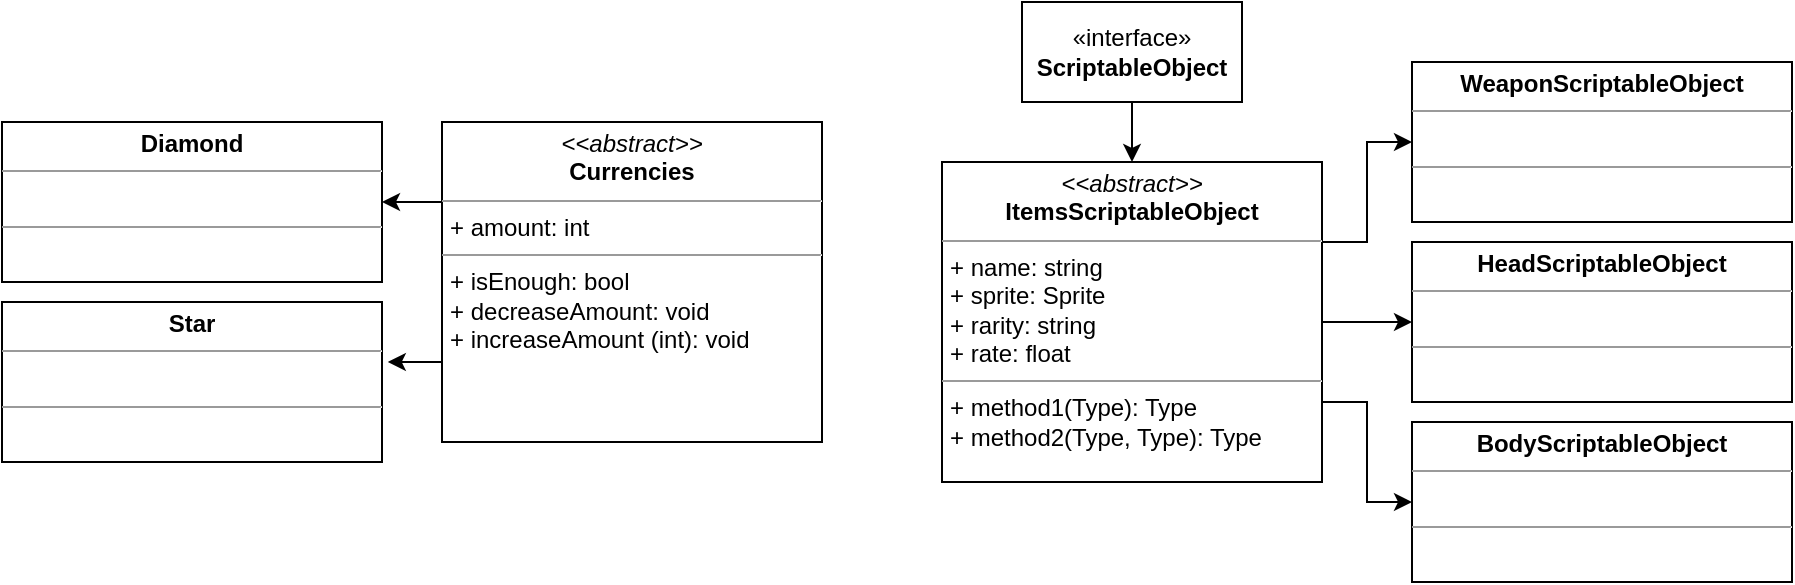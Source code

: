 <mxfile version="22.1.18" type="device">
  <diagram id="Gvc8QnW6QOifKobUon8Y" name="Page-1">
    <mxGraphModel dx="1900" dy="621" grid="1" gridSize="10" guides="1" tooltips="1" connect="1" arrows="1" fold="1" page="1" pageScale="1" pageWidth="850" pageHeight="1100" background="none" math="0" shadow="0">
      <root>
        <mxCell id="0" />
        <mxCell id="1" parent="0" />
        <mxCell id="C9aYE44OSVpwa3tP8DsQ-17" style="edgeStyle=orthogonalEdgeStyle;rounded=0;orthogonalLoop=1;jettySize=auto;html=1;exitX=1;exitY=0.25;exitDx=0;exitDy=0;entryX=0;entryY=0.5;entryDx=0;entryDy=0;" edge="1" parent="1" source="C9aYE44OSVpwa3tP8DsQ-9" target="C9aYE44OSVpwa3tP8DsQ-15">
          <mxGeometry relative="1" as="geometry" />
        </mxCell>
        <mxCell id="C9aYE44OSVpwa3tP8DsQ-19" style="edgeStyle=orthogonalEdgeStyle;rounded=0;orthogonalLoop=1;jettySize=auto;html=1;exitX=1;exitY=0.5;exitDx=0;exitDy=0;entryX=0;entryY=0.5;entryDx=0;entryDy=0;" edge="1" parent="1" source="C9aYE44OSVpwa3tP8DsQ-9" target="C9aYE44OSVpwa3tP8DsQ-10">
          <mxGeometry relative="1" as="geometry" />
        </mxCell>
        <mxCell id="C9aYE44OSVpwa3tP8DsQ-20" style="edgeStyle=orthogonalEdgeStyle;rounded=0;orthogonalLoop=1;jettySize=auto;html=1;exitX=1;exitY=0.75;exitDx=0;exitDy=0;entryX=0;entryY=0.5;entryDx=0;entryDy=0;" edge="1" parent="1" source="C9aYE44OSVpwa3tP8DsQ-9" target="C9aYE44OSVpwa3tP8DsQ-14">
          <mxGeometry relative="1" as="geometry" />
        </mxCell>
        <mxCell id="C9aYE44OSVpwa3tP8DsQ-9" value="&lt;p style=&quot;margin:0px;margin-top:4px;text-align:center;&quot;&gt;&lt;i&gt;&amp;lt;&amp;lt;abstract&amp;gt;&amp;gt;&lt;/i&gt;&lt;br&gt;&lt;b&gt;ItemsScriptableObject&lt;/b&gt;&lt;/p&gt;&lt;hr size=&quot;1&quot;&gt;&lt;p style=&quot;margin:0px;margin-left:4px;&quot;&gt;+ name: string&lt;/p&gt;&lt;p style=&quot;margin:0px;margin-left:4px;&quot;&gt;+ sprite: Sprite&lt;br&gt;+ rarity: string&lt;/p&gt;&lt;p style=&quot;margin:0px;margin-left:4px;&quot;&gt;+ rate: float&lt;/p&gt;&lt;hr size=&quot;1&quot;&gt;&lt;p style=&quot;margin:0px;margin-left:4px;&quot;&gt;+ method1(Type): Type&lt;br&gt;+ method2(Type, Type): Type&lt;/p&gt;" style="verticalAlign=top;align=left;overflow=fill;fontSize=12;fontFamily=Helvetica;html=1;whiteSpace=wrap;" vertex="1" parent="1">
          <mxGeometry x="410" y="180" width="190" height="160" as="geometry" />
        </mxCell>
        <mxCell id="C9aYE44OSVpwa3tP8DsQ-10" value="&lt;p style=&quot;margin:0px;margin-top:4px;text-align:center;&quot;&gt;&lt;b style=&quot;border-color: var(--border-color);&quot;&gt;HeadScriptableObject&lt;/b&gt;&lt;br&gt;&lt;/p&gt;&lt;hr size=&quot;1&quot;&gt;&lt;p style=&quot;margin:0px;margin-left:4px;&quot;&gt;&lt;br&gt;&lt;/p&gt;&lt;hr size=&quot;1&quot;&gt;&lt;p style=&quot;margin:0px;margin-left:4px;&quot;&gt;&lt;br&gt;&lt;/p&gt;" style="verticalAlign=top;align=left;overflow=fill;fontSize=12;fontFamily=Helvetica;html=1;whiteSpace=wrap;" vertex="1" parent="1">
          <mxGeometry x="645" y="220" width="190" height="80" as="geometry" />
        </mxCell>
        <mxCell id="C9aYE44OSVpwa3tP8DsQ-13" style="edgeStyle=orthogonalEdgeStyle;rounded=0;orthogonalLoop=1;jettySize=auto;html=1;exitX=0.5;exitY=1;exitDx=0;exitDy=0;entryX=0.5;entryY=0;entryDx=0;entryDy=0;" edge="1" parent="1" source="C9aYE44OSVpwa3tP8DsQ-12" target="C9aYE44OSVpwa3tP8DsQ-9">
          <mxGeometry relative="1" as="geometry" />
        </mxCell>
        <mxCell id="C9aYE44OSVpwa3tP8DsQ-12" value="«interface»&lt;br&gt;&lt;b&gt;ScriptableObject&lt;br&gt;&lt;/b&gt;" style="html=1;whiteSpace=wrap;" vertex="1" parent="1">
          <mxGeometry x="450" y="100" width="110" height="50" as="geometry" />
        </mxCell>
        <mxCell id="C9aYE44OSVpwa3tP8DsQ-14" value="&lt;p style=&quot;margin:0px;margin-top:4px;text-align:center;&quot;&gt;&lt;b style=&quot;border-color: var(--border-color);&quot;&gt;BodyScriptableObject&lt;/b&gt;&lt;br&gt;&lt;/p&gt;&lt;hr size=&quot;1&quot;&gt;&lt;p style=&quot;margin:0px;margin-left:4px;&quot;&gt;&lt;br&gt;&lt;/p&gt;&lt;hr size=&quot;1&quot;&gt;&lt;p style=&quot;margin:0px;margin-left:4px;&quot;&gt;&lt;br&gt;&lt;/p&gt;" style="verticalAlign=top;align=left;overflow=fill;fontSize=12;fontFamily=Helvetica;html=1;whiteSpace=wrap;" vertex="1" parent="1">
          <mxGeometry x="645" y="310" width="190" height="80" as="geometry" />
        </mxCell>
        <mxCell id="C9aYE44OSVpwa3tP8DsQ-15" value="&lt;p style=&quot;margin:0px;margin-top:4px;text-align:center;&quot;&gt;&lt;b&gt;WeaponScriptableObject&lt;/b&gt;&lt;/p&gt;&lt;hr size=&quot;1&quot;&gt;&lt;p style=&quot;margin:0px;margin-left:4px;&quot;&gt;&lt;br&gt;&lt;/p&gt;&lt;hr size=&quot;1&quot;&gt;&lt;p style=&quot;margin:0px;margin-left:4px;&quot;&gt;&lt;br&gt;&lt;/p&gt;" style="verticalAlign=top;align=left;overflow=fill;fontSize=12;fontFamily=Helvetica;html=1;whiteSpace=wrap;" vertex="1" parent="1">
          <mxGeometry x="645" y="130" width="190" height="80" as="geometry" />
        </mxCell>
        <mxCell id="C9aYE44OSVpwa3tP8DsQ-25" style="edgeStyle=orthogonalEdgeStyle;rounded=0;orthogonalLoop=1;jettySize=auto;html=1;exitX=0;exitY=0.25;exitDx=0;exitDy=0;entryX=1;entryY=0.5;entryDx=0;entryDy=0;" edge="1" parent="1" source="C9aYE44OSVpwa3tP8DsQ-21" target="C9aYE44OSVpwa3tP8DsQ-22">
          <mxGeometry relative="1" as="geometry" />
        </mxCell>
        <mxCell id="C9aYE44OSVpwa3tP8DsQ-21" value="&lt;p style=&quot;margin:0px;margin-top:4px;text-align:center;&quot;&gt;&lt;i&gt;&amp;lt;&amp;lt;abstract&amp;gt;&amp;gt;&lt;/i&gt;&lt;br&gt;&lt;b&gt;Currencies&lt;/b&gt;&lt;/p&gt;&lt;hr size=&quot;1&quot;&gt;&lt;p style=&quot;margin:0px;margin-left:4px;&quot;&gt;+ amount: int&lt;/p&gt;&lt;hr size=&quot;1&quot;&gt;&lt;p style=&quot;margin:0px;margin-left:4px;&quot;&gt;+ isEnough: bool&lt;/p&gt;&lt;p style=&quot;margin:0px;margin-left:4px;&quot;&gt;+ decreaseAmount: void&lt;/p&gt;&lt;p style=&quot;margin:0px;margin-left:4px;&quot;&gt;+ increaseAmount (int): void&lt;/p&gt;" style="verticalAlign=top;align=left;overflow=fill;fontSize=12;fontFamily=Helvetica;html=1;whiteSpace=wrap;" vertex="1" parent="1">
          <mxGeometry x="160" y="160" width="190" height="160" as="geometry" />
        </mxCell>
        <mxCell id="C9aYE44OSVpwa3tP8DsQ-22" value="&lt;p style=&quot;margin:0px;margin-top:4px;text-align:center;&quot;&gt;&lt;b&gt;Diamond&lt;/b&gt;&lt;/p&gt;&lt;hr size=&quot;1&quot;&gt;&lt;p style=&quot;margin:0px;margin-left:4px;&quot;&gt;&lt;br&gt;&lt;/p&gt;&lt;hr size=&quot;1&quot;&gt;&lt;p style=&quot;margin:0px;margin-left:4px;&quot;&gt;&lt;br&gt;&lt;/p&gt;" style="verticalAlign=top;align=left;overflow=fill;fontSize=12;fontFamily=Helvetica;html=1;whiteSpace=wrap;" vertex="1" parent="1">
          <mxGeometry x="-60" y="160" width="190" height="80" as="geometry" />
        </mxCell>
        <mxCell id="C9aYE44OSVpwa3tP8DsQ-24" value="&lt;p style=&quot;margin:0px;margin-top:4px;text-align:center;&quot;&gt;&lt;b&gt;Star&lt;/b&gt;&lt;/p&gt;&lt;hr size=&quot;1&quot;&gt;&lt;p style=&quot;margin:0px;margin-left:4px;&quot;&gt;&lt;br&gt;&lt;/p&gt;&lt;hr size=&quot;1&quot;&gt;&lt;p style=&quot;margin:0px;margin-left:4px;&quot;&gt;&lt;br&gt;&lt;/p&gt;" style="verticalAlign=top;align=left;overflow=fill;fontSize=12;fontFamily=Helvetica;html=1;whiteSpace=wrap;" vertex="1" parent="1">
          <mxGeometry x="-60" y="250" width="190" height="80" as="geometry" />
        </mxCell>
        <mxCell id="C9aYE44OSVpwa3tP8DsQ-26" style="edgeStyle=orthogonalEdgeStyle;rounded=0;orthogonalLoop=1;jettySize=auto;html=1;exitX=0;exitY=0.75;exitDx=0;exitDy=0;entryX=1.015;entryY=0.385;entryDx=0;entryDy=0;entryPerimeter=0;" edge="1" parent="1" source="C9aYE44OSVpwa3tP8DsQ-21" target="C9aYE44OSVpwa3tP8DsQ-24">
          <mxGeometry relative="1" as="geometry" />
        </mxCell>
      </root>
    </mxGraphModel>
  </diagram>
</mxfile>
